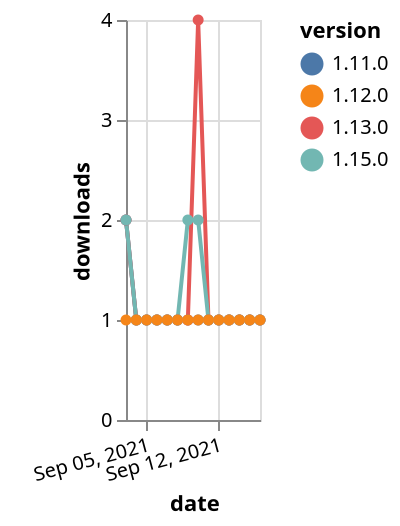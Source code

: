 {"$schema": "https://vega.github.io/schema/vega-lite/v5.json", "description": "A simple bar chart with embedded data.", "data": {"values": [{"date": "2021-09-03", "total": 212, "delta": 2, "version": "1.11.0"}, {"date": "2021-09-04", "total": 213, "delta": 1, "version": "1.11.0"}, {"date": "2021-09-05", "total": 214, "delta": 1, "version": "1.11.0"}, {"date": "2021-09-06", "total": 215, "delta": 1, "version": "1.11.0"}, {"date": "2021-09-07", "total": 216, "delta": 1, "version": "1.11.0"}, {"date": "2021-09-08", "total": 217, "delta": 1, "version": "1.11.0"}, {"date": "2021-09-09", "total": 218, "delta": 1, "version": "1.11.0"}, {"date": "2021-09-10", "total": 219, "delta": 1, "version": "1.11.0"}, {"date": "2021-09-11", "total": 220, "delta": 1, "version": "1.11.0"}, {"date": "2021-09-12", "total": 221, "delta": 1, "version": "1.11.0"}, {"date": "2021-09-13", "total": 222, "delta": 1, "version": "1.11.0"}, {"date": "2021-09-14", "total": 223, "delta": 1, "version": "1.11.0"}, {"date": "2021-09-15", "total": 224, "delta": 1, "version": "1.11.0"}, {"date": "2021-09-16", "total": 225, "delta": 1, "version": "1.11.0"}, {"date": "2021-09-03", "total": 287, "delta": 2, "version": "1.13.0"}, {"date": "2021-09-04", "total": 288, "delta": 1, "version": "1.13.0"}, {"date": "2021-09-05", "total": 289, "delta": 1, "version": "1.13.0"}, {"date": "2021-09-06", "total": 290, "delta": 1, "version": "1.13.0"}, {"date": "2021-09-07", "total": 291, "delta": 1, "version": "1.13.0"}, {"date": "2021-09-08", "total": 292, "delta": 1, "version": "1.13.0"}, {"date": "2021-09-09", "total": 293, "delta": 1, "version": "1.13.0"}, {"date": "2021-09-10", "total": 297, "delta": 4, "version": "1.13.0"}, {"date": "2021-09-11", "total": 298, "delta": 1, "version": "1.13.0"}, {"date": "2021-09-12", "total": 299, "delta": 1, "version": "1.13.0"}, {"date": "2021-09-13", "total": 300, "delta": 1, "version": "1.13.0"}, {"date": "2021-09-14", "total": 301, "delta": 1, "version": "1.13.0"}, {"date": "2021-09-15", "total": 302, "delta": 1, "version": "1.13.0"}, {"date": "2021-09-16", "total": 303, "delta": 1, "version": "1.13.0"}, {"date": "2021-09-03", "total": 111, "delta": 2, "version": "1.15.0"}, {"date": "2021-09-04", "total": 112, "delta": 1, "version": "1.15.0"}, {"date": "2021-09-05", "total": 113, "delta": 1, "version": "1.15.0"}, {"date": "2021-09-06", "total": 114, "delta": 1, "version": "1.15.0"}, {"date": "2021-09-07", "total": 115, "delta": 1, "version": "1.15.0"}, {"date": "2021-09-08", "total": 116, "delta": 1, "version": "1.15.0"}, {"date": "2021-09-09", "total": 118, "delta": 2, "version": "1.15.0"}, {"date": "2021-09-10", "total": 120, "delta": 2, "version": "1.15.0"}, {"date": "2021-09-11", "total": 121, "delta": 1, "version": "1.15.0"}, {"date": "2021-09-12", "total": 122, "delta": 1, "version": "1.15.0"}, {"date": "2021-09-13", "total": 123, "delta": 1, "version": "1.15.0"}, {"date": "2021-09-14", "total": 124, "delta": 1, "version": "1.15.0"}, {"date": "2021-09-15", "total": 125, "delta": 1, "version": "1.15.0"}, {"date": "2021-09-16", "total": 126, "delta": 1, "version": "1.15.0"}, {"date": "2021-09-03", "total": 170, "delta": 1, "version": "1.12.0"}, {"date": "2021-09-04", "total": 171, "delta": 1, "version": "1.12.0"}, {"date": "2021-09-05", "total": 172, "delta": 1, "version": "1.12.0"}, {"date": "2021-09-06", "total": 173, "delta": 1, "version": "1.12.0"}, {"date": "2021-09-07", "total": 174, "delta": 1, "version": "1.12.0"}, {"date": "2021-09-08", "total": 175, "delta": 1, "version": "1.12.0"}, {"date": "2021-09-09", "total": 176, "delta": 1, "version": "1.12.0"}, {"date": "2021-09-10", "total": 177, "delta": 1, "version": "1.12.0"}, {"date": "2021-09-11", "total": 178, "delta": 1, "version": "1.12.0"}, {"date": "2021-09-12", "total": 179, "delta": 1, "version": "1.12.0"}, {"date": "2021-09-13", "total": 180, "delta": 1, "version": "1.12.0"}, {"date": "2021-09-14", "total": 181, "delta": 1, "version": "1.12.0"}, {"date": "2021-09-15", "total": 182, "delta": 1, "version": "1.12.0"}, {"date": "2021-09-16", "total": 183, "delta": 1, "version": "1.12.0"}]}, "width": "container", "mark": {"type": "line", "point": {"filled": true}}, "encoding": {"x": {"field": "date", "type": "temporal", "timeUnit": "yearmonthdate", "title": "date", "axis": {"labelAngle": -15}}, "y": {"field": "delta", "type": "quantitative", "title": "downloads"}, "color": {"field": "version", "type": "nominal"}, "tooltip": {"field": "delta"}}}